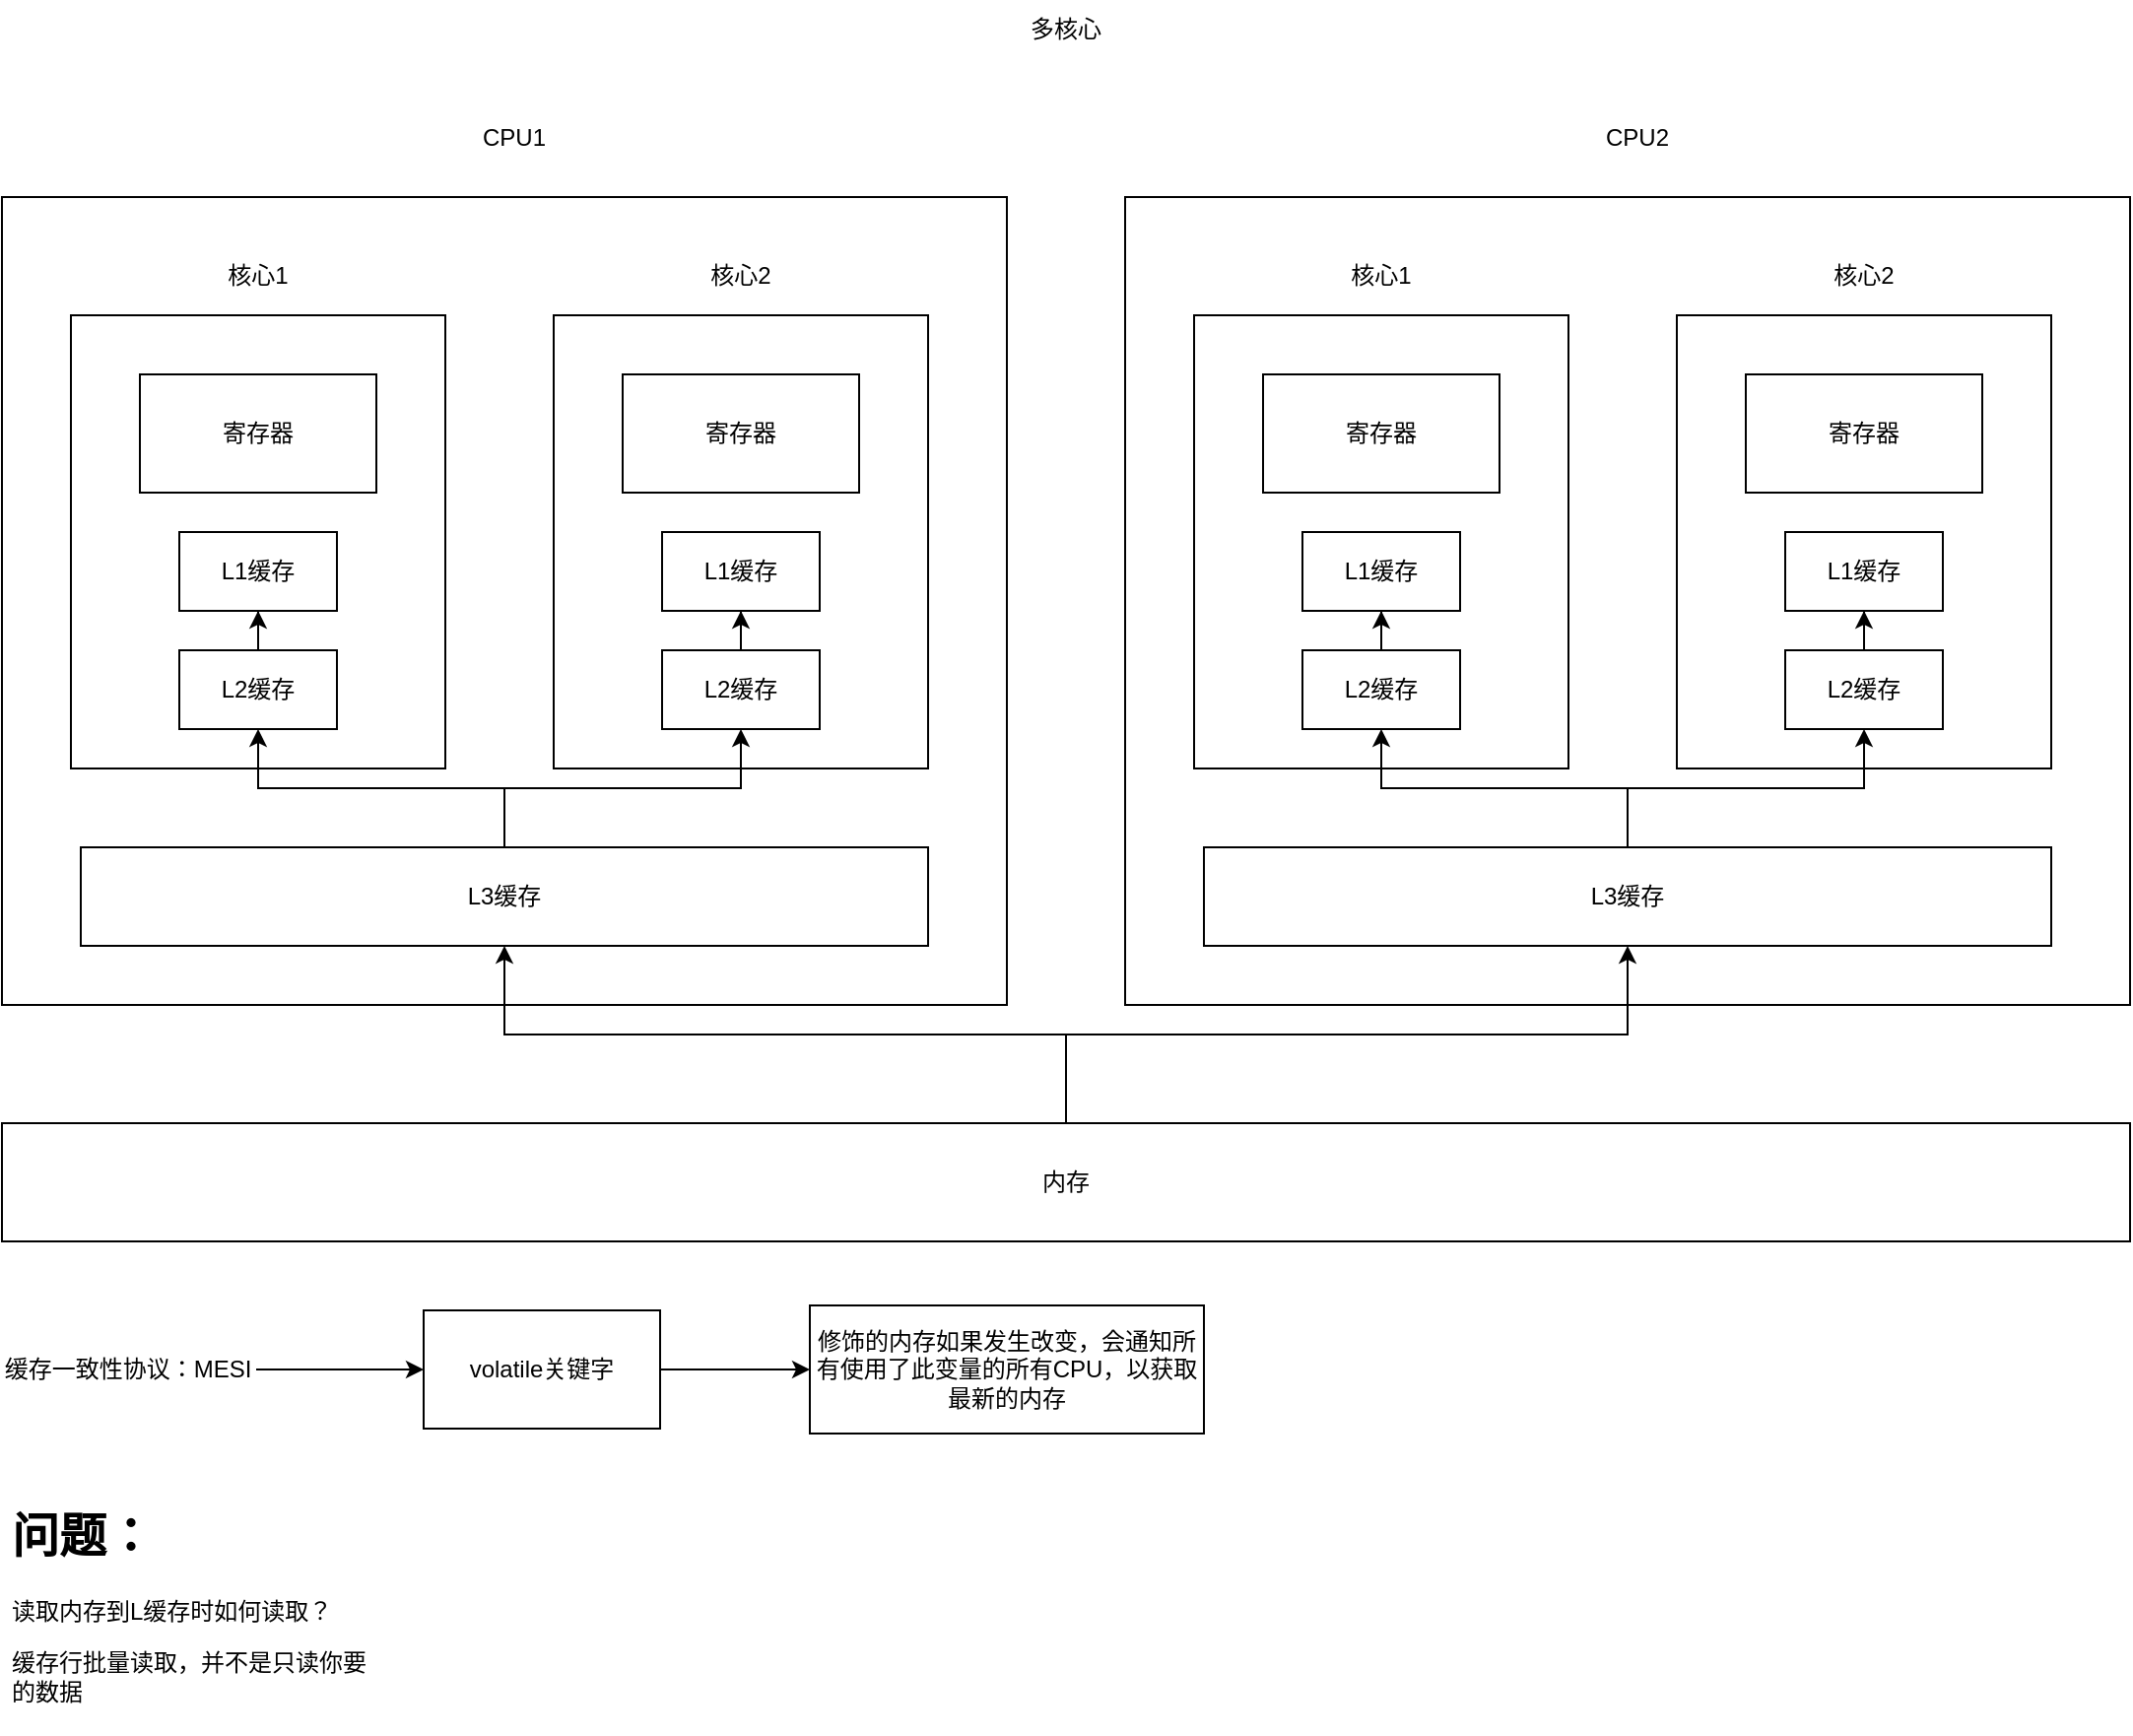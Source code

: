 <mxfile version="15.0.3" type="github">
  <diagram id="Jm8AbhTh9HR1tHQFC9yH" name="Page-1">
    <mxGraphModel dx="1422" dy="794" grid="1" gridSize="10" guides="1" tooltips="1" connect="1" arrows="1" fold="1" page="1" pageScale="1" pageWidth="827" pageHeight="1169" math="0" shadow="0">
      <root>
        <mxCell id="0" />
        <mxCell id="1" parent="0" />
        <mxCell id="vB_P8vEvLiJKS9wR8KCA-11" value="" style="rounded=0;whiteSpace=wrap;html=1;" vertex="1" parent="1">
          <mxGeometry x="60" y="210" width="510" height="410" as="geometry" />
        </mxCell>
        <mxCell id="vB_P8vEvLiJKS9wR8KCA-4" value="" style="rounded=0;whiteSpace=wrap;html=1;" vertex="1" parent="1">
          <mxGeometry x="95" y="270" width="190" height="230" as="geometry" />
        </mxCell>
        <mxCell id="vB_P8vEvLiJKS9wR8KCA-1" value="寄存器" style="rounded=0;whiteSpace=wrap;html=1;" vertex="1" parent="1">
          <mxGeometry x="130" y="300" width="120" height="60" as="geometry" />
        </mxCell>
        <mxCell id="vB_P8vEvLiJKS9wR8KCA-2" value="L1缓存" style="rounded=0;whiteSpace=wrap;html=1;" vertex="1" parent="1">
          <mxGeometry x="150" y="380" width="80" height="40" as="geometry" />
        </mxCell>
        <mxCell id="vB_P8vEvLiJKS9wR8KCA-36" style="edgeStyle=orthogonalEdgeStyle;rounded=0;orthogonalLoop=1;jettySize=auto;html=1;entryX=0.5;entryY=1;entryDx=0;entryDy=0;" edge="1" parent="1" source="vB_P8vEvLiJKS9wR8KCA-3" target="vB_P8vEvLiJKS9wR8KCA-2">
          <mxGeometry relative="1" as="geometry" />
        </mxCell>
        <mxCell id="vB_P8vEvLiJKS9wR8KCA-3" value="L2缓存" style="rounded=0;whiteSpace=wrap;html=1;" vertex="1" parent="1">
          <mxGeometry x="150" y="440" width="80" height="40" as="geometry" />
        </mxCell>
        <mxCell id="vB_P8vEvLiJKS9wR8KCA-5" value="核心1" style="text;html=1;strokeColor=none;fillColor=none;align=center;verticalAlign=middle;whiteSpace=wrap;rounded=0;" vertex="1" parent="1">
          <mxGeometry x="170" y="240" width="40" height="20" as="geometry" />
        </mxCell>
        <mxCell id="vB_P8vEvLiJKS9wR8KCA-6" value="" style="rounded=0;whiteSpace=wrap;html=1;" vertex="1" parent="1">
          <mxGeometry x="340" y="270" width="190" height="230" as="geometry" />
        </mxCell>
        <mxCell id="vB_P8vEvLiJKS9wR8KCA-7" value="寄存器" style="rounded=0;whiteSpace=wrap;html=1;" vertex="1" parent="1">
          <mxGeometry x="375" y="300" width="120" height="60" as="geometry" />
        </mxCell>
        <mxCell id="vB_P8vEvLiJKS9wR8KCA-8" value="L1缓存" style="rounded=0;whiteSpace=wrap;html=1;" vertex="1" parent="1">
          <mxGeometry x="395" y="380" width="80" height="40" as="geometry" />
        </mxCell>
        <mxCell id="vB_P8vEvLiJKS9wR8KCA-38" style="edgeStyle=orthogonalEdgeStyle;rounded=0;orthogonalLoop=1;jettySize=auto;html=1;" edge="1" parent="1" source="vB_P8vEvLiJKS9wR8KCA-9" target="vB_P8vEvLiJKS9wR8KCA-8">
          <mxGeometry relative="1" as="geometry" />
        </mxCell>
        <mxCell id="vB_P8vEvLiJKS9wR8KCA-9" value="L2缓存" style="rounded=0;whiteSpace=wrap;html=1;" vertex="1" parent="1">
          <mxGeometry x="395" y="440" width="80" height="40" as="geometry" />
        </mxCell>
        <mxCell id="vB_P8vEvLiJKS9wR8KCA-10" value="核心2" style="text;html=1;strokeColor=none;fillColor=none;align=center;verticalAlign=middle;whiteSpace=wrap;rounded=0;" vertex="1" parent="1">
          <mxGeometry x="415" y="240" width="40" height="20" as="geometry" />
        </mxCell>
        <mxCell id="vB_P8vEvLiJKS9wR8KCA-12" value="CPU1" style="text;html=1;strokeColor=none;fillColor=none;align=center;verticalAlign=middle;whiteSpace=wrap;rounded=0;" vertex="1" parent="1">
          <mxGeometry x="300" y="170" width="40" height="20" as="geometry" />
        </mxCell>
        <mxCell id="vB_P8vEvLiJKS9wR8KCA-32" style="edgeStyle=orthogonalEdgeStyle;rounded=0;orthogonalLoop=1;jettySize=auto;html=1;entryX=0.5;entryY=1;entryDx=0;entryDy=0;" edge="1" parent="1" source="vB_P8vEvLiJKS9wR8KCA-13" target="vB_P8vEvLiJKS9wR8KCA-3">
          <mxGeometry relative="1" as="geometry" />
        </mxCell>
        <mxCell id="vB_P8vEvLiJKS9wR8KCA-37" style="edgeStyle=orthogonalEdgeStyle;rounded=0;orthogonalLoop=1;jettySize=auto;html=1;" edge="1" parent="1" source="vB_P8vEvLiJKS9wR8KCA-13" target="vB_P8vEvLiJKS9wR8KCA-9">
          <mxGeometry relative="1" as="geometry" />
        </mxCell>
        <mxCell id="vB_P8vEvLiJKS9wR8KCA-13" value="L3缓存" style="rounded=0;whiteSpace=wrap;html=1;" vertex="1" parent="1">
          <mxGeometry x="100" y="540" width="430" height="50" as="geometry" />
        </mxCell>
        <mxCell id="vB_P8vEvLiJKS9wR8KCA-14" value="" style="rounded=0;whiteSpace=wrap;html=1;" vertex="1" parent="1">
          <mxGeometry x="630" y="210" width="510" height="410" as="geometry" />
        </mxCell>
        <mxCell id="vB_P8vEvLiJKS9wR8KCA-15" value="" style="rounded=0;whiteSpace=wrap;html=1;" vertex="1" parent="1">
          <mxGeometry x="665" y="270" width="190" height="230" as="geometry" />
        </mxCell>
        <mxCell id="vB_P8vEvLiJKS9wR8KCA-16" value="寄存器" style="rounded=0;whiteSpace=wrap;html=1;" vertex="1" parent="1">
          <mxGeometry x="700" y="300" width="120" height="60" as="geometry" />
        </mxCell>
        <mxCell id="vB_P8vEvLiJKS9wR8KCA-17" value="L1缓存" style="rounded=0;whiteSpace=wrap;html=1;" vertex="1" parent="1">
          <mxGeometry x="720" y="380" width="80" height="40" as="geometry" />
        </mxCell>
        <mxCell id="vB_P8vEvLiJKS9wR8KCA-39" style="edgeStyle=orthogonalEdgeStyle;rounded=0;orthogonalLoop=1;jettySize=auto;html=1;" edge="1" parent="1" source="vB_P8vEvLiJKS9wR8KCA-18" target="vB_P8vEvLiJKS9wR8KCA-17">
          <mxGeometry relative="1" as="geometry" />
        </mxCell>
        <mxCell id="vB_P8vEvLiJKS9wR8KCA-18" value="L2缓存" style="rounded=0;whiteSpace=wrap;html=1;" vertex="1" parent="1">
          <mxGeometry x="720" y="440" width="80" height="40" as="geometry" />
        </mxCell>
        <mxCell id="vB_P8vEvLiJKS9wR8KCA-19" value="核心1" style="text;html=1;strokeColor=none;fillColor=none;align=center;verticalAlign=middle;whiteSpace=wrap;rounded=0;" vertex="1" parent="1">
          <mxGeometry x="740" y="240" width="40" height="20" as="geometry" />
        </mxCell>
        <mxCell id="vB_P8vEvLiJKS9wR8KCA-20" value="" style="rounded=0;whiteSpace=wrap;html=1;" vertex="1" parent="1">
          <mxGeometry x="910" y="270" width="190" height="230" as="geometry" />
        </mxCell>
        <mxCell id="vB_P8vEvLiJKS9wR8KCA-21" value="寄存器" style="rounded=0;whiteSpace=wrap;html=1;" vertex="1" parent="1">
          <mxGeometry x="945" y="300" width="120" height="60" as="geometry" />
        </mxCell>
        <mxCell id="vB_P8vEvLiJKS9wR8KCA-22" value="L1缓存" style="rounded=0;whiteSpace=wrap;html=1;" vertex="1" parent="1">
          <mxGeometry x="965" y="380" width="80" height="40" as="geometry" />
        </mxCell>
        <mxCell id="vB_P8vEvLiJKS9wR8KCA-40" style="edgeStyle=orthogonalEdgeStyle;rounded=0;orthogonalLoop=1;jettySize=auto;html=1;" edge="1" parent="1" source="vB_P8vEvLiJKS9wR8KCA-23" target="vB_P8vEvLiJKS9wR8KCA-22">
          <mxGeometry relative="1" as="geometry" />
        </mxCell>
        <mxCell id="vB_P8vEvLiJKS9wR8KCA-23" value="L2缓存" style="rounded=0;whiteSpace=wrap;html=1;" vertex="1" parent="1">
          <mxGeometry x="965" y="440" width="80" height="40" as="geometry" />
        </mxCell>
        <mxCell id="vB_P8vEvLiJKS9wR8KCA-24" value="核心2" style="text;html=1;strokeColor=none;fillColor=none;align=center;verticalAlign=middle;whiteSpace=wrap;rounded=0;" vertex="1" parent="1">
          <mxGeometry x="985" y="240" width="40" height="20" as="geometry" />
        </mxCell>
        <mxCell id="vB_P8vEvLiJKS9wR8KCA-25" value="CPU2" style="text;html=1;strokeColor=none;fillColor=none;align=center;verticalAlign=middle;whiteSpace=wrap;rounded=0;" vertex="1" parent="1">
          <mxGeometry x="870" y="170" width="40" height="20" as="geometry" />
        </mxCell>
        <mxCell id="vB_P8vEvLiJKS9wR8KCA-33" style="edgeStyle=orthogonalEdgeStyle;rounded=0;orthogonalLoop=1;jettySize=auto;html=1;" edge="1" parent="1" source="vB_P8vEvLiJKS9wR8KCA-26" target="vB_P8vEvLiJKS9wR8KCA-18">
          <mxGeometry relative="1" as="geometry" />
        </mxCell>
        <mxCell id="vB_P8vEvLiJKS9wR8KCA-34" style="edgeStyle=orthogonalEdgeStyle;rounded=0;orthogonalLoop=1;jettySize=auto;html=1;" edge="1" parent="1" source="vB_P8vEvLiJKS9wR8KCA-26" target="vB_P8vEvLiJKS9wR8KCA-23">
          <mxGeometry relative="1" as="geometry" />
        </mxCell>
        <mxCell id="vB_P8vEvLiJKS9wR8KCA-26" value="L3缓存" style="rounded=0;whiteSpace=wrap;html=1;" vertex="1" parent="1">
          <mxGeometry x="670" y="540" width="430" height="50" as="geometry" />
        </mxCell>
        <mxCell id="vB_P8vEvLiJKS9wR8KCA-27" value="多核心" style="text;html=1;strokeColor=none;fillColor=none;align=center;verticalAlign=middle;whiteSpace=wrap;rounded=0;" vertex="1" parent="1">
          <mxGeometry x="580" y="110" width="40" height="30" as="geometry" />
        </mxCell>
        <mxCell id="vB_P8vEvLiJKS9wR8KCA-30" style="edgeStyle=orthogonalEdgeStyle;rounded=0;orthogonalLoop=1;jettySize=auto;html=1;entryX=0.5;entryY=1;entryDx=0;entryDy=0;" edge="1" parent="1" source="vB_P8vEvLiJKS9wR8KCA-28" target="vB_P8vEvLiJKS9wR8KCA-13">
          <mxGeometry relative="1" as="geometry" />
        </mxCell>
        <mxCell id="vB_P8vEvLiJKS9wR8KCA-31" style="edgeStyle=orthogonalEdgeStyle;rounded=0;orthogonalLoop=1;jettySize=auto;html=1;entryX=0.5;entryY=1;entryDx=0;entryDy=0;" edge="1" parent="1" source="vB_P8vEvLiJKS9wR8KCA-28" target="vB_P8vEvLiJKS9wR8KCA-26">
          <mxGeometry relative="1" as="geometry" />
        </mxCell>
        <mxCell id="vB_P8vEvLiJKS9wR8KCA-28" value="内存" style="rounded=0;whiteSpace=wrap;html=1;" vertex="1" parent="1">
          <mxGeometry x="60" y="680" width="1080" height="60" as="geometry" />
        </mxCell>
        <mxCell id="vB_P8vEvLiJKS9wR8KCA-43" value="" style="edgeStyle=orthogonalEdgeStyle;rounded=0;orthogonalLoop=1;jettySize=auto;html=1;" edge="1" parent="1" source="vB_P8vEvLiJKS9wR8KCA-41" target="vB_P8vEvLiJKS9wR8KCA-42">
          <mxGeometry relative="1" as="geometry" />
        </mxCell>
        <mxCell id="vB_P8vEvLiJKS9wR8KCA-41" value="缓存一致性协议：MESI" style="text;html=1;strokeColor=none;fillColor=none;align=center;verticalAlign=middle;whiteSpace=wrap;rounded=0;" vertex="1" parent="1">
          <mxGeometry x="59" y="790" width="130" height="30" as="geometry" />
        </mxCell>
        <mxCell id="vB_P8vEvLiJKS9wR8KCA-45" value="" style="edgeStyle=orthogonalEdgeStyle;rounded=0;orthogonalLoop=1;jettySize=auto;html=1;" edge="1" parent="1" source="vB_P8vEvLiJKS9wR8KCA-42" target="vB_P8vEvLiJKS9wR8KCA-44">
          <mxGeometry relative="1" as="geometry" />
        </mxCell>
        <mxCell id="vB_P8vEvLiJKS9wR8KCA-42" value="volatile关键字" style="whiteSpace=wrap;html=1;" vertex="1" parent="1">
          <mxGeometry x="274" y="775" width="120" height="60" as="geometry" />
        </mxCell>
        <mxCell id="vB_P8vEvLiJKS9wR8KCA-44" value="修饰的内存如果发生改变，会通知所有使用了此变量的所有CPU，以获取最新的内存" style="whiteSpace=wrap;html=1;" vertex="1" parent="1">
          <mxGeometry x="470" y="772.5" width="200" height="65" as="geometry" />
        </mxCell>
        <mxCell id="vB_P8vEvLiJKS9wR8KCA-47" value="&lt;h1&gt;问题：&lt;/h1&gt;&lt;p&gt;读取内存到L缓存时如何读取？&lt;/p&gt;&lt;p&gt;缓存行批量读取，并不是只读你要的数据&lt;/p&gt;" style="text;html=1;strokeColor=none;fillColor=none;spacing=5;spacingTop=-20;whiteSpace=wrap;overflow=hidden;rounded=0;" vertex="1" parent="1">
          <mxGeometry x="60" y="870" width="190" height="120" as="geometry" />
        </mxCell>
      </root>
    </mxGraphModel>
  </diagram>
</mxfile>
